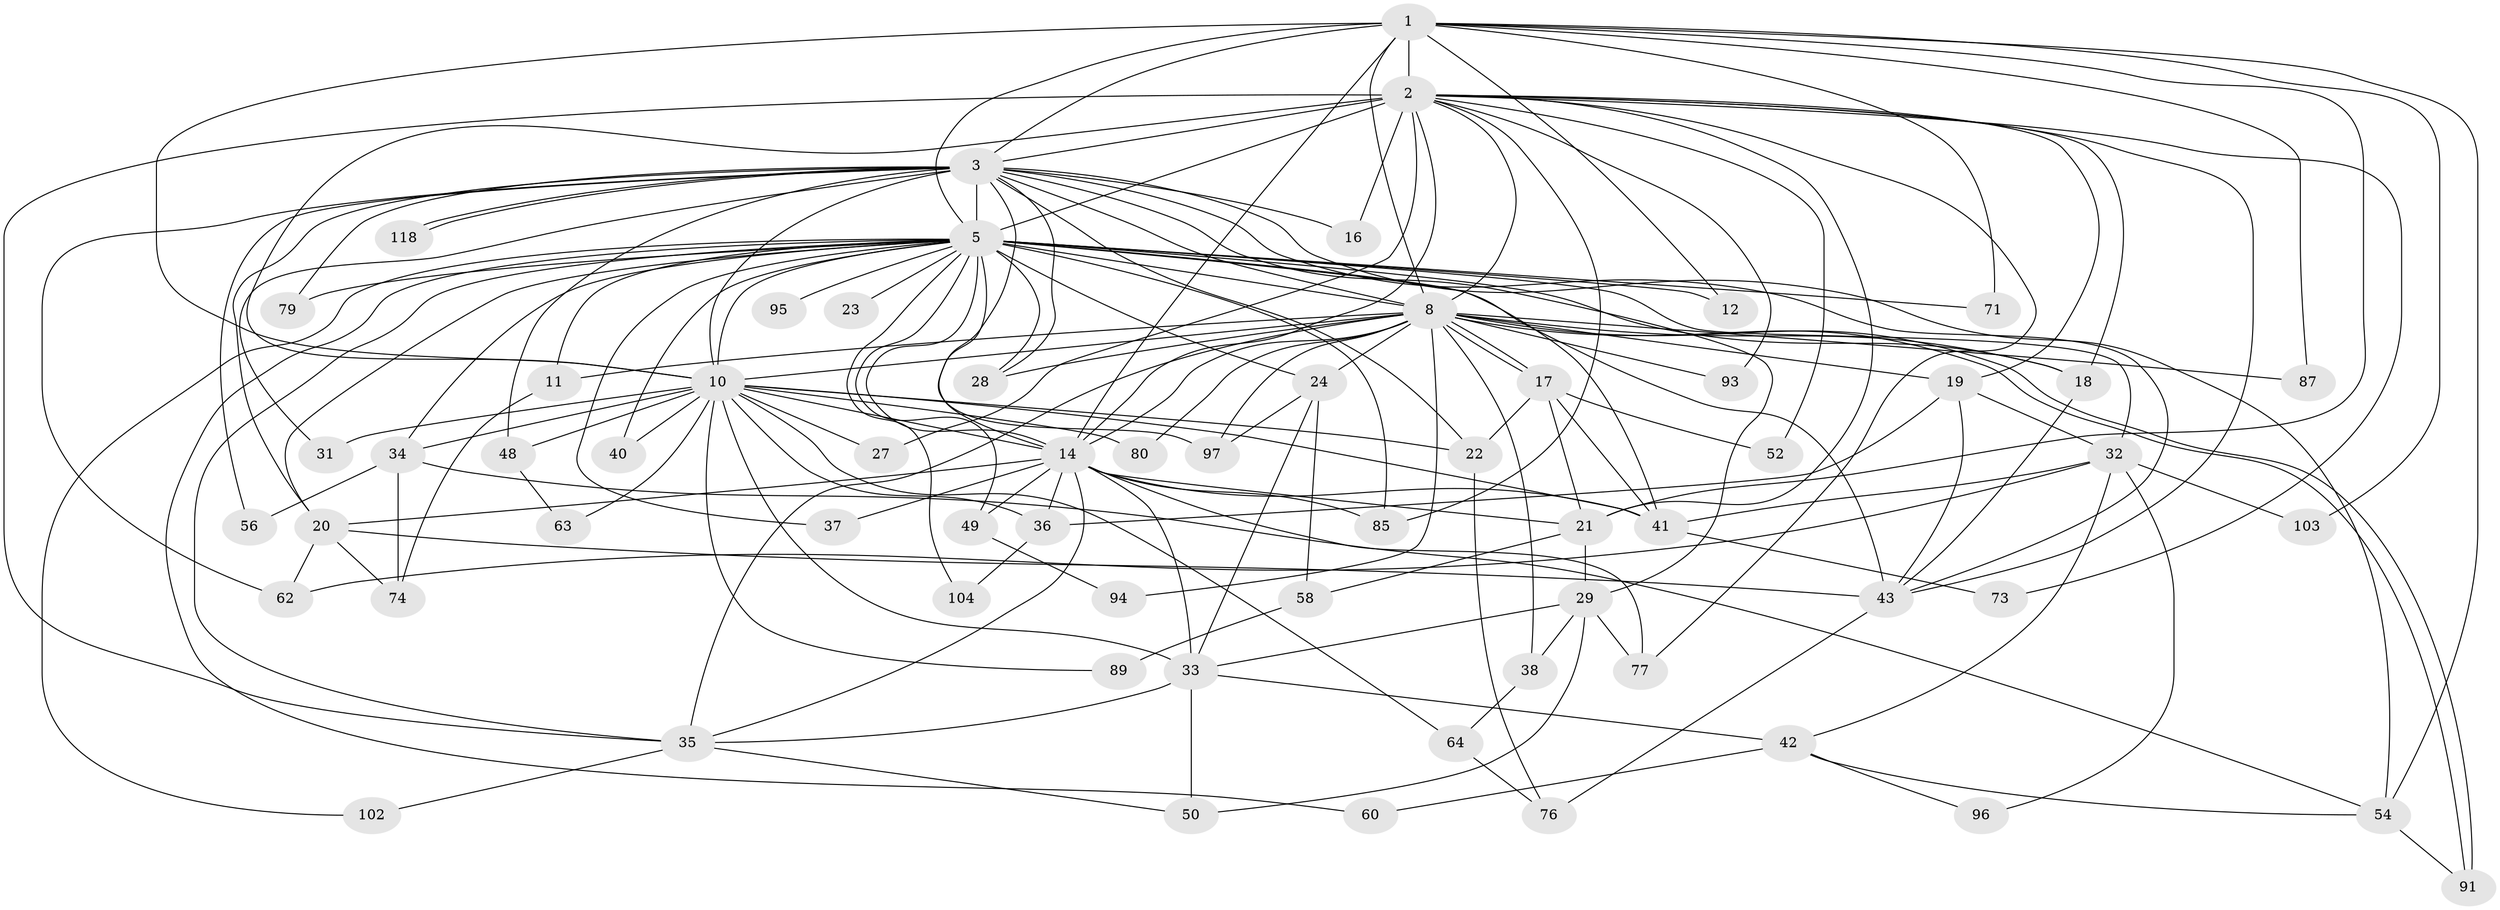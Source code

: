 // original degree distribution, {16: 0.015625, 28: 0.0078125, 10: 0.0078125, 18: 0.0078125, 19: 0.0078125, 26: 0.0078125, 32: 0.0078125, 20: 0.0078125, 27: 0.0078125, 3: 0.2109375, 2: 0.515625, 6: 0.03125, 12: 0.0078125, 7: 0.0234375, 5: 0.0625, 8: 0.0078125, 4: 0.0625}
// Generated by graph-tools (version 1.1) at 2025/13/03/09/25 04:13:45]
// undirected, 64 vertices, 162 edges
graph export_dot {
graph [start="1"]
  node [color=gray90,style=filled];
  1;
  2 [super="+84+51+6+4+30"];
  3;
  5 [super="+116+25+9+7"];
  8 [super="+44"];
  10 [super="+70"];
  11;
  12;
  14 [super="+55+117+45+66+26+47"];
  16;
  17 [super="+110"];
  18;
  19;
  20 [super="+39"];
  21 [super="+53"];
  22 [super="+106"];
  23;
  24;
  27;
  28;
  29;
  31;
  32;
  33 [super="+59+46"];
  34 [super="+61"];
  35 [super="+57+101"];
  36;
  37;
  38;
  40;
  41 [super="+67"];
  42;
  43 [super="+108+113+107+65"];
  48;
  49;
  50;
  52;
  54 [super="+69"];
  56;
  58;
  60;
  62 [super="+127+72"];
  63;
  64;
  71;
  73;
  74 [super="+105"];
  76 [super="+90"];
  77 [super="+120"];
  79;
  80;
  85 [super="+115+86"];
  87;
  89;
  91;
  93;
  94 [super="+99"];
  95;
  96;
  97 [super="+100+119"];
  102;
  103;
  104;
  118;
  1 -- 2 [weight=3];
  1 -- 3;
  1 -- 5 [weight=3];
  1 -- 8;
  1 -- 10;
  1 -- 12;
  1 -- 21;
  1 -- 54;
  1 -- 71;
  1 -- 87;
  1 -- 103;
  1 -- 14;
  2 -- 3 [weight=3];
  2 -- 5 [weight=12];
  2 -- 8 [weight=4];
  2 -- 10 [weight=3];
  2 -- 19;
  2 -- 27;
  2 -- 43;
  2 -- 14 [weight=2];
  2 -- 18 [weight=2];
  2 -- 77;
  2 -- 16;
  2 -- 93;
  2 -- 35;
  2 -- 52;
  2 -- 73;
  2 -- 85;
  2 -- 21;
  3 -- 5 [weight=5];
  3 -- 8;
  3 -- 10;
  3 -- 14;
  3 -- 16;
  3 -- 20 [weight=2];
  3 -- 22;
  3 -- 28;
  3 -- 29;
  3 -- 31;
  3 -- 48;
  3 -- 56;
  3 -- 62 [weight=2];
  3 -- 79;
  3 -- 118;
  3 -- 118;
  3 -- 54;
  3 -- 43;
  5 -- 8 [weight=4];
  5 -- 10 [weight=3];
  5 -- 20 [weight=2];
  5 -- 23 [weight=2];
  5 -- 37;
  5 -- 40;
  5 -- 95 [weight=2];
  5 -- 41;
  5 -- 18;
  5 -- 32;
  5 -- 34 [weight=2];
  5 -- 79;
  5 -- 85 [weight=2];
  5 -- 28;
  5 -- 35;
  5 -- 102;
  5 -- 43 [weight=2];
  5 -- 49;
  5 -- 60;
  5 -- 14;
  5 -- 71;
  5 -- 11;
  5 -- 12;
  5 -- 24;
  5 -- 97;
  5 -- 104;
  8 -- 10 [weight=3];
  8 -- 11;
  8 -- 17 [weight=2];
  8 -- 17;
  8 -- 18;
  8 -- 19;
  8 -- 24;
  8 -- 28;
  8 -- 35;
  8 -- 38;
  8 -- 80;
  8 -- 87;
  8 -- 91;
  8 -- 91;
  8 -- 93;
  8 -- 94 [weight=2];
  8 -- 97;
  8 -- 14;
  10 -- 14;
  10 -- 27;
  10 -- 31;
  10 -- 36;
  10 -- 40;
  10 -- 48;
  10 -- 63;
  10 -- 64;
  10 -- 80;
  10 -- 89;
  10 -- 41;
  10 -- 34;
  10 -- 22;
  10 -- 33 [weight=3];
  11 -- 74;
  14 -- 21;
  14 -- 35;
  14 -- 37;
  14 -- 77;
  14 -- 20;
  14 -- 85;
  14 -- 41;
  14 -- 49;
  14 -- 36;
  14 -- 33;
  17 -- 22;
  17 -- 41;
  17 -- 52;
  17 -- 21;
  18 -- 43;
  19 -- 32;
  19 -- 36;
  19 -- 43;
  20 -- 74;
  20 -- 43 [weight=2];
  20 -- 62;
  21 -- 29;
  21 -- 58;
  22 -- 76;
  24 -- 33;
  24 -- 58;
  24 -- 97;
  29 -- 33;
  29 -- 38;
  29 -- 50;
  29 -- 77;
  32 -- 41;
  32 -- 42;
  32 -- 62;
  32 -- 96;
  32 -- 103;
  33 -- 42;
  33 -- 50;
  33 -- 35;
  34 -- 56;
  34 -- 74;
  34 -- 54;
  35 -- 50;
  35 -- 102;
  36 -- 104;
  38 -- 64;
  41 -- 73;
  42 -- 54;
  42 -- 60;
  42 -- 96;
  43 -- 76;
  48 -- 63;
  49 -- 94;
  54 -- 91;
  58 -- 89;
  64 -- 76;
}
